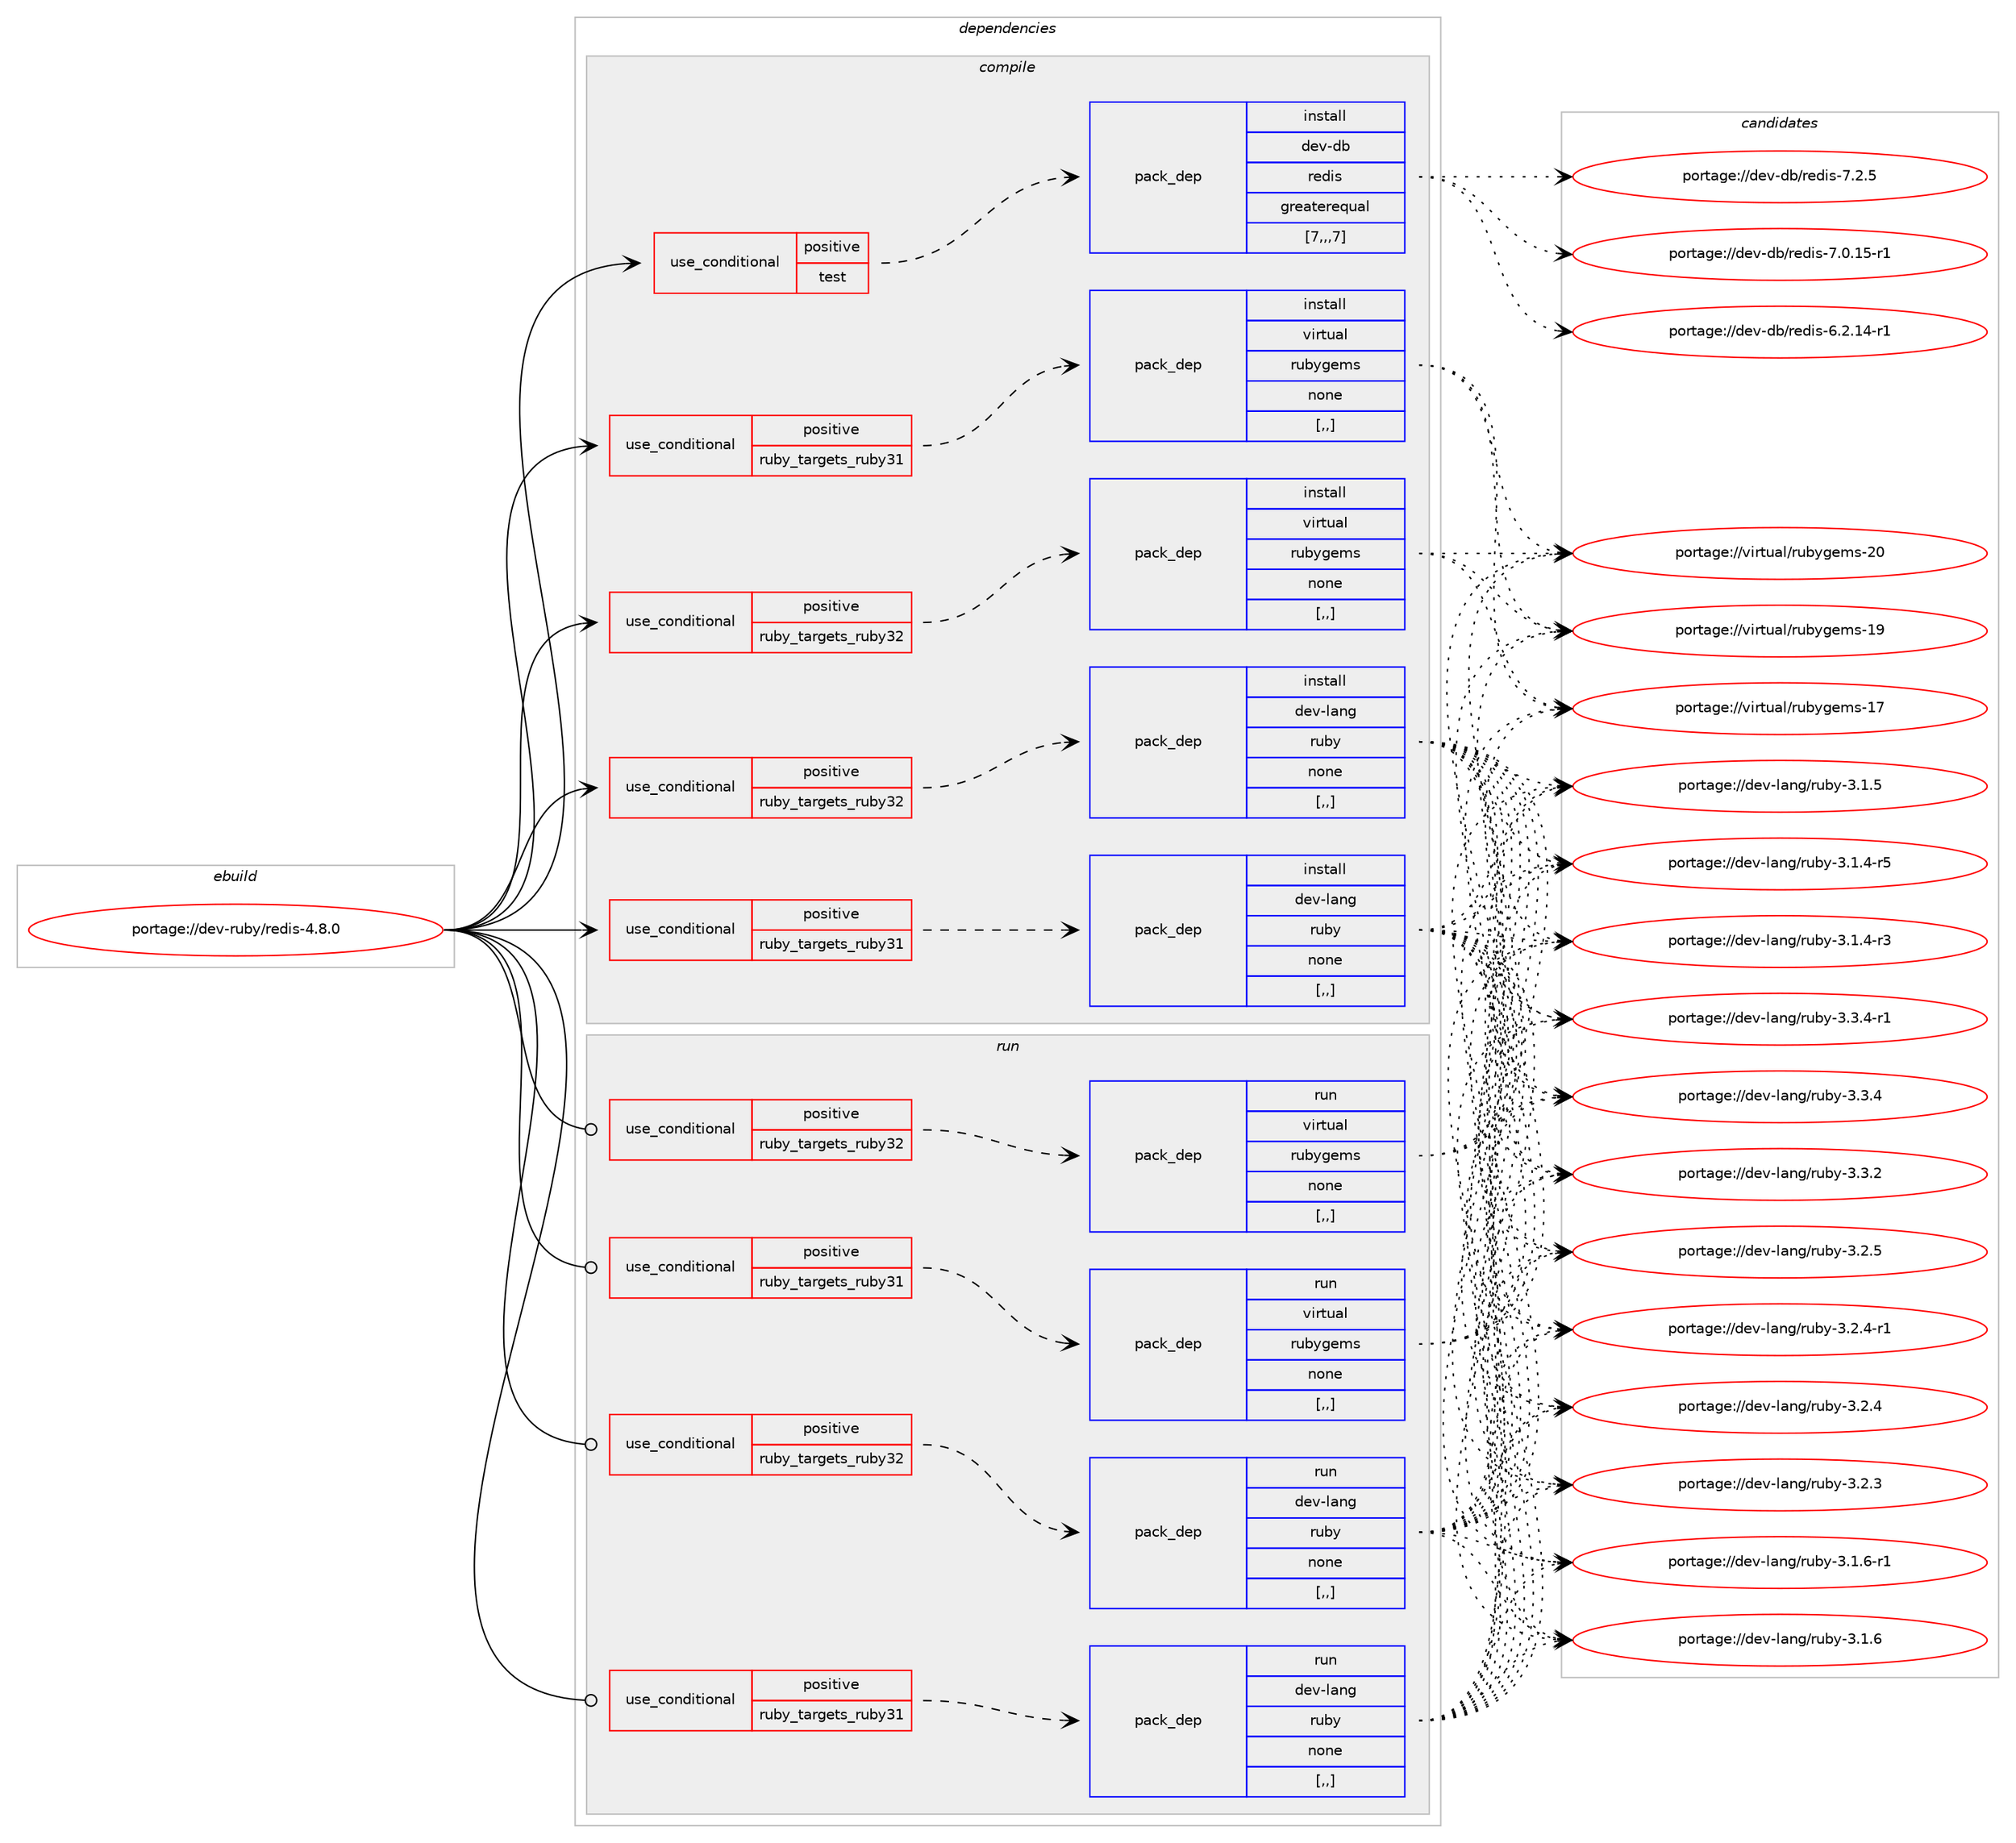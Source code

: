 digraph prolog {

# *************
# Graph options
# *************

newrank=true;
concentrate=true;
compound=true;
graph [rankdir=LR,fontname=Helvetica,fontsize=10,ranksep=1.5];#, ranksep=2.5, nodesep=0.2];
edge  [arrowhead=vee];
node  [fontname=Helvetica,fontsize=10];

# **********
# The ebuild
# **********

subgraph cluster_leftcol {
color=gray;
label=<<i>ebuild</i>>;
id [label="portage://dev-ruby/redis-4.8.0", color=red, width=4, href="../dev-ruby/redis-4.8.0.svg"];
}

# ****************
# The dependencies
# ****************

subgraph cluster_midcol {
color=gray;
label=<<i>dependencies</i>>;
subgraph cluster_compile {
fillcolor="#eeeeee";
style=filled;
label=<<i>compile</i>>;
subgraph cond54163 {
dependency197928 [label=<<TABLE BORDER="0" CELLBORDER="1" CELLSPACING="0" CELLPADDING="4"><TR><TD ROWSPAN="3" CELLPADDING="10">use_conditional</TD></TR><TR><TD>positive</TD></TR><TR><TD>ruby_targets_ruby31</TD></TR></TABLE>>, shape=none, color=red];
subgraph pack142408 {
dependency197929 [label=<<TABLE BORDER="0" CELLBORDER="1" CELLSPACING="0" CELLPADDING="4" WIDTH="220"><TR><TD ROWSPAN="6" CELLPADDING="30">pack_dep</TD></TR><TR><TD WIDTH="110">install</TD></TR><TR><TD>dev-lang</TD></TR><TR><TD>ruby</TD></TR><TR><TD>none</TD></TR><TR><TD>[,,]</TD></TR></TABLE>>, shape=none, color=blue];
}
dependency197928:e -> dependency197929:w [weight=20,style="dashed",arrowhead="vee"];
}
id:e -> dependency197928:w [weight=20,style="solid",arrowhead="vee"];
subgraph cond54164 {
dependency197930 [label=<<TABLE BORDER="0" CELLBORDER="1" CELLSPACING="0" CELLPADDING="4"><TR><TD ROWSPAN="3" CELLPADDING="10">use_conditional</TD></TR><TR><TD>positive</TD></TR><TR><TD>ruby_targets_ruby31</TD></TR></TABLE>>, shape=none, color=red];
subgraph pack142409 {
dependency197931 [label=<<TABLE BORDER="0" CELLBORDER="1" CELLSPACING="0" CELLPADDING="4" WIDTH="220"><TR><TD ROWSPAN="6" CELLPADDING="30">pack_dep</TD></TR><TR><TD WIDTH="110">install</TD></TR><TR><TD>virtual</TD></TR><TR><TD>rubygems</TD></TR><TR><TD>none</TD></TR><TR><TD>[,,]</TD></TR></TABLE>>, shape=none, color=blue];
}
dependency197930:e -> dependency197931:w [weight=20,style="dashed",arrowhead="vee"];
}
id:e -> dependency197930:w [weight=20,style="solid",arrowhead="vee"];
subgraph cond54165 {
dependency197932 [label=<<TABLE BORDER="0" CELLBORDER="1" CELLSPACING="0" CELLPADDING="4"><TR><TD ROWSPAN="3" CELLPADDING="10">use_conditional</TD></TR><TR><TD>positive</TD></TR><TR><TD>ruby_targets_ruby32</TD></TR></TABLE>>, shape=none, color=red];
subgraph pack142410 {
dependency197933 [label=<<TABLE BORDER="0" CELLBORDER="1" CELLSPACING="0" CELLPADDING="4" WIDTH="220"><TR><TD ROWSPAN="6" CELLPADDING="30">pack_dep</TD></TR><TR><TD WIDTH="110">install</TD></TR><TR><TD>dev-lang</TD></TR><TR><TD>ruby</TD></TR><TR><TD>none</TD></TR><TR><TD>[,,]</TD></TR></TABLE>>, shape=none, color=blue];
}
dependency197932:e -> dependency197933:w [weight=20,style="dashed",arrowhead="vee"];
}
id:e -> dependency197932:w [weight=20,style="solid",arrowhead="vee"];
subgraph cond54166 {
dependency197934 [label=<<TABLE BORDER="0" CELLBORDER="1" CELLSPACING="0" CELLPADDING="4"><TR><TD ROWSPAN="3" CELLPADDING="10">use_conditional</TD></TR><TR><TD>positive</TD></TR><TR><TD>ruby_targets_ruby32</TD></TR></TABLE>>, shape=none, color=red];
subgraph pack142411 {
dependency197935 [label=<<TABLE BORDER="0" CELLBORDER="1" CELLSPACING="0" CELLPADDING="4" WIDTH="220"><TR><TD ROWSPAN="6" CELLPADDING="30">pack_dep</TD></TR><TR><TD WIDTH="110">install</TD></TR><TR><TD>virtual</TD></TR><TR><TD>rubygems</TD></TR><TR><TD>none</TD></TR><TR><TD>[,,]</TD></TR></TABLE>>, shape=none, color=blue];
}
dependency197934:e -> dependency197935:w [weight=20,style="dashed",arrowhead="vee"];
}
id:e -> dependency197934:w [weight=20,style="solid",arrowhead="vee"];
subgraph cond54167 {
dependency197936 [label=<<TABLE BORDER="0" CELLBORDER="1" CELLSPACING="0" CELLPADDING="4"><TR><TD ROWSPAN="3" CELLPADDING="10">use_conditional</TD></TR><TR><TD>positive</TD></TR><TR><TD>test</TD></TR></TABLE>>, shape=none, color=red];
subgraph pack142412 {
dependency197937 [label=<<TABLE BORDER="0" CELLBORDER="1" CELLSPACING="0" CELLPADDING="4" WIDTH="220"><TR><TD ROWSPAN="6" CELLPADDING="30">pack_dep</TD></TR><TR><TD WIDTH="110">install</TD></TR><TR><TD>dev-db</TD></TR><TR><TD>redis</TD></TR><TR><TD>greaterequal</TD></TR><TR><TD>[7,,,7]</TD></TR></TABLE>>, shape=none, color=blue];
}
dependency197936:e -> dependency197937:w [weight=20,style="dashed",arrowhead="vee"];
}
id:e -> dependency197936:w [weight=20,style="solid",arrowhead="vee"];
}
subgraph cluster_compileandrun {
fillcolor="#eeeeee";
style=filled;
label=<<i>compile and run</i>>;
}
subgraph cluster_run {
fillcolor="#eeeeee";
style=filled;
label=<<i>run</i>>;
subgraph cond54168 {
dependency197938 [label=<<TABLE BORDER="0" CELLBORDER="1" CELLSPACING="0" CELLPADDING="4"><TR><TD ROWSPAN="3" CELLPADDING="10">use_conditional</TD></TR><TR><TD>positive</TD></TR><TR><TD>ruby_targets_ruby31</TD></TR></TABLE>>, shape=none, color=red];
subgraph pack142413 {
dependency197939 [label=<<TABLE BORDER="0" CELLBORDER="1" CELLSPACING="0" CELLPADDING="4" WIDTH="220"><TR><TD ROWSPAN="6" CELLPADDING="30">pack_dep</TD></TR><TR><TD WIDTH="110">run</TD></TR><TR><TD>dev-lang</TD></TR><TR><TD>ruby</TD></TR><TR><TD>none</TD></TR><TR><TD>[,,]</TD></TR></TABLE>>, shape=none, color=blue];
}
dependency197938:e -> dependency197939:w [weight=20,style="dashed",arrowhead="vee"];
}
id:e -> dependency197938:w [weight=20,style="solid",arrowhead="odot"];
subgraph cond54169 {
dependency197940 [label=<<TABLE BORDER="0" CELLBORDER="1" CELLSPACING="0" CELLPADDING="4"><TR><TD ROWSPAN="3" CELLPADDING="10">use_conditional</TD></TR><TR><TD>positive</TD></TR><TR><TD>ruby_targets_ruby31</TD></TR></TABLE>>, shape=none, color=red];
subgraph pack142414 {
dependency197941 [label=<<TABLE BORDER="0" CELLBORDER="1" CELLSPACING="0" CELLPADDING="4" WIDTH="220"><TR><TD ROWSPAN="6" CELLPADDING="30">pack_dep</TD></TR><TR><TD WIDTH="110">run</TD></TR><TR><TD>virtual</TD></TR><TR><TD>rubygems</TD></TR><TR><TD>none</TD></TR><TR><TD>[,,]</TD></TR></TABLE>>, shape=none, color=blue];
}
dependency197940:e -> dependency197941:w [weight=20,style="dashed",arrowhead="vee"];
}
id:e -> dependency197940:w [weight=20,style="solid",arrowhead="odot"];
subgraph cond54170 {
dependency197942 [label=<<TABLE BORDER="0" CELLBORDER="1" CELLSPACING="0" CELLPADDING="4"><TR><TD ROWSPAN="3" CELLPADDING="10">use_conditional</TD></TR><TR><TD>positive</TD></TR><TR><TD>ruby_targets_ruby32</TD></TR></TABLE>>, shape=none, color=red];
subgraph pack142415 {
dependency197943 [label=<<TABLE BORDER="0" CELLBORDER="1" CELLSPACING="0" CELLPADDING="4" WIDTH="220"><TR><TD ROWSPAN="6" CELLPADDING="30">pack_dep</TD></TR><TR><TD WIDTH="110">run</TD></TR><TR><TD>dev-lang</TD></TR><TR><TD>ruby</TD></TR><TR><TD>none</TD></TR><TR><TD>[,,]</TD></TR></TABLE>>, shape=none, color=blue];
}
dependency197942:e -> dependency197943:w [weight=20,style="dashed",arrowhead="vee"];
}
id:e -> dependency197942:w [weight=20,style="solid",arrowhead="odot"];
subgraph cond54171 {
dependency197944 [label=<<TABLE BORDER="0" CELLBORDER="1" CELLSPACING="0" CELLPADDING="4"><TR><TD ROWSPAN="3" CELLPADDING="10">use_conditional</TD></TR><TR><TD>positive</TD></TR><TR><TD>ruby_targets_ruby32</TD></TR></TABLE>>, shape=none, color=red];
subgraph pack142416 {
dependency197945 [label=<<TABLE BORDER="0" CELLBORDER="1" CELLSPACING="0" CELLPADDING="4" WIDTH="220"><TR><TD ROWSPAN="6" CELLPADDING="30">pack_dep</TD></TR><TR><TD WIDTH="110">run</TD></TR><TR><TD>virtual</TD></TR><TR><TD>rubygems</TD></TR><TR><TD>none</TD></TR><TR><TD>[,,]</TD></TR></TABLE>>, shape=none, color=blue];
}
dependency197944:e -> dependency197945:w [weight=20,style="dashed",arrowhead="vee"];
}
id:e -> dependency197944:w [weight=20,style="solid",arrowhead="odot"];
}
}

# **************
# The candidates
# **************

subgraph cluster_choices {
rank=same;
color=gray;
label=<<i>candidates</i>>;

subgraph choice142408 {
color=black;
nodesep=1;
choice100101118451089711010347114117981214551465146524511449 [label="portage://dev-lang/ruby-3.3.4-r1", color=red, width=4,href="../dev-lang/ruby-3.3.4-r1.svg"];
choice10010111845108971101034711411798121455146514652 [label="portage://dev-lang/ruby-3.3.4", color=red, width=4,href="../dev-lang/ruby-3.3.4.svg"];
choice10010111845108971101034711411798121455146514650 [label="portage://dev-lang/ruby-3.3.2", color=red, width=4,href="../dev-lang/ruby-3.3.2.svg"];
choice10010111845108971101034711411798121455146504653 [label="portage://dev-lang/ruby-3.2.5", color=red, width=4,href="../dev-lang/ruby-3.2.5.svg"];
choice100101118451089711010347114117981214551465046524511449 [label="portage://dev-lang/ruby-3.2.4-r1", color=red, width=4,href="../dev-lang/ruby-3.2.4-r1.svg"];
choice10010111845108971101034711411798121455146504652 [label="portage://dev-lang/ruby-3.2.4", color=red, width=4,href="../dev-lang/ruby-3.2.4.svg"];
choice10010111845108971101034711411798121455146504651 [label="portage://dev-lang/ruby-3.2.3", color=red, width=4,href="../dev-lang/ruby-3.2.3.svg"];
choice100101118451089711010347114117981214551464946544511449 [label="portage://dev-lang/ruby-3.1.6-r1", color=red, width=4,href="../dev-lang/ruby-3.1.6-r1.svg"];
choice10010111845108971101034711411798121455146494654 [label="portage://dev-lang/ruby-3.1.6", color=red, width=4,href="../dev-lang/ruby-3.1.6.svg"];
choice10010111845108971101034711411798121455146494653 [label="portage://dev-lang/ruby-3.1.5", color=red, width=4,href="../dev-lang/ruby-3.1.5.svg"];
choice100101118451089711010347114117981214551464946524511453 [label="portage://dev-lang/ruby-3.1.4-r5", color=red, width=4,href="../dev-lang/ruby-3.1.4-r5.svg"];
choice100101118451089711010347114117981214551464946524511451 [label="portage://dev-lang/ruby-3.1.4-r3", color=red, width=4,href="../dev-lang/ruby-3.1.4-r3.svg"];
dependency197929:e -> choice100101118451089711010347114117981214551465146524511449:w [style=dotted,weight="100"];
dependency197929:e -> choice10010111845108971101034711411798121455146514652:w [style=dotted,weight="100"];
dependency197929:e -> choice10010111845108971101034711411798121455146514650:w [style=dotted,weight="100"];
dependency197929:e -> choice10010111845108971101034711411798121455146504653:w [style=dotted,weight="100"];
dependency197929:e -> choice100101118451089711010347114117981214551465046524511449:w [style=dotted,weight="100"];
dependency197929:e -> choice10010111845108971101034711411798121455146504652:w [style=dotted,weight="100"];
dependency197929:e -> choice10010111845108971101034711411798121455146504651:w [style=dotted,weight="100"];
dependency197929:e -> choice100101118451089711010347114117981214551464946544511449:w [style=dotted,weight="100"];
dependency197929:e -> choice10010111845108971101034711411798121455146494654:w [style=dotted,weight="100"];
dependency197929:e -> choice10010111845108971101034711411798121455146494653:w [style=dotted,weight="100"];
dependency197929:e -> choice100101118451089711010347114117981214551464946524511453:w [style=dotted,weight="100"];
dependency197929:e -> choice100101118451089711010347114117981214551464946524511451:w [style=dotted,weight="100"];
}
subgraph choice142409 {
color=black;
nodesep=1;
choice118105114116117971084711411798121103101109115455048 [label="portage://virtual/rubygems-20", color=red, width=4,href="../virtual/rubygems-20.svg"];
choice118105114116117971084711411798121103101109115454957 [label="portage://virtual/rubygems-19", color=red, width=4,href="../virtual/rubygems-19.svg"];
choice118105114116117971084711411798121103101109115454955 [label="portage://virtual/rubygems-17", color=red, width=4,href="../virtual/rubygems-17.svg"];
dependency197931:e -> choice118105114116117971084711411798121103101109115455048:w [style=dotted,weight="100"];
dependency197931:e -> choice118105114116117971084711411798121103101109115454957:w [style=dotted,weight="100"];
dependency197931:e -> choice118105114116117971084711411798121103101109115454955:w [style=dotted,weight="100"];
}
subgraph choice142410 {
color=black;
nodesep=1;
choice100101118451089711010347114117981214551465146524511449 [label="portage://dev-lang/ruby-3.3.4-r1", color=red, width=4,href="../dev-lang/ruby-3.3.4-r1.svg"];
choice10010111845108971101034711411798121455146514652 [label="portage://dev-lang/ruby-3.3.4", color=red, width=4,href="../dev-lang/ruby-3.3.4.svg"];
choice10010111845108971101034711411798121455146514650 [label="portage://dev-lang/ruby-3.3.2", color=red, width=4,href="../dev-lang/ruby-3.3.2.svg"];
choice10010111845108971101034711411798121455146504653 [label="portage://dev-lang/ruby-3.2.5", color=red, width=4,href="../dev-lang/ruby-3.2.5.svg"];
choice100101118451089711010347114117981214551465046524511449 [label="portage://dev-lang/ruby-3.2.4-r1", color=red, width=4,href="../dev-lang/ruby-3.2.4-r1.svg"];
choice10010111845108971101034711411798121455146504652 [label="portage://dev-lang/ruby-3.2.4", color=red, width=4,href="../dev-lang/ruby-3.2.4.svg"];
choice10010111845108971101034711411798121455146504651 [label="portage://dev-lang/ruby-3.2.3", color=red, width=4,href="../dev-lang/ruby-3.2.3.svg"];
choice100101118451089711010347114117981214551464946544511449 [label="portage://dev-lang/ruby-3.1.6-r1", color=red, width=4,href="../dev-lang/ruby-3.1.6-r1.svg"];
choice10010111845108971101034711411798121455146494654 [label="portage://dev-lang/ruby-3.1.6", color=red, width=4,href="../dev-lang/ruby-3.1.6.svg"];
choice10010111845108971101034711411798121455146494653 [label="portage://dev-lang/ruby-3.1.5", color=red, width=4,href="../dev-lang/ruby-3.1.5.svg"];
choice100101118451089711010347114117981214551464946524511453 [label="portage://dev-lang/ruby-3.1.4-r5", color=red, width=4,href="../dev-lang/ruby-3.1.4-r5.svg"];
choice100101118451089711010347114117981214551464946524511451 [label="portage://dev-lang/ruby-3.1.4-r3", color=red, width=4,href="../dev-lang/ruby-3.1.4-r3.svg"];
dependency197933:e -> choice100101118451089711010347114117981214551465146524511449:w [style=dotted,weight="100"];
dependency197933:e -> choice10010111845108971101034711411798121455146514652:w [style=dotted,weight="100"];
dependency197933:e -> choice10010111845108971101034711411798121455146514650:w [style=dotted,weight="100"];
dependency197933:e -> choice10010111845108971101034711411798121455146504653:w [style=dotted,weight="100"];
dependency197933:e -> choice100101118451089711010347114117981214551465046524511449:w [style=dotted,weight="100"];
dependency197933:e -> choice10010111845108971101034711411798121455146504652:w [style=dotted,weight="100"];
dependency197933:e -> choice10010111845108971101034711411798121455146504651:w [style=dotted,weight="100"];
dependency197933:e -> choice100101118451089711010347114117981214551464946544511449:w [style=dotted,weight="100"];
dependency197933:e -> choice10010111845108971101034711411798121455146494654:w [style=dotted,weight="100"];
dependency197933:e -> choice10010111845108971101034711411798121455146494653:w [style=dotted,weight="100"];
dependency197933:e -> choice100101118451089711010347114117981214551464946524511453:w [style=dotted,weight="100"];
dependency197933:e -> choice100101118451089711010347114117981214551464946524511451:w [style=dotted,weight="100"];
}
subgraph choice142411 {
color=black;
nodesep=1;
choice118105114116117971084711411798121103101109115455048 [label="portage://virtual/rubygems-20", color=red, width=4,href="../virtual/rubygems-20.svg"];
choice118105114116117971084711411798121103101109115454957 [label="portage://virtual/rubygems-19", color=red, width=4,href="../virtual/rubygems-19.svg"];
choice118105114116117971084711411798121103101109115454955 [label="portage://virtual/rubygems-17", color=red, width=4,href="../virtual/rubygems-17.svg"];
dependency197935:e -> choice118105114116117971084711411798121103101109115455048:w [style=dotted,weight="100"];
dependency197935:e -> choice118105114116117971084711411798121103101109115454957:w [style=dotted,weight="100"];
dependency197935:e -> choice118105114116117971084711411798121103101109115454955:w [style=dotted,weight="100"];
}
subgraph choice142412 {
color=black;
nodesep=1;
choice100101118451009847114101100105115455546504653 [label="portage://dev-db/redis-7.2.5", color=red, width=4,href="../dev-db/redis-7.2.5.svg"];
choice100101118451009847114101100105115455546484649534511449 [label="portage://dev-db/redis-7.0.15-r1", color=red, width=4,href="../dev-db/redis-7.0.15-r1.svg"];
choice100101118451009847114101100105115455446504649524511449 [label="portage://dev-db/redis-6.2.14-r1", color=red, width=4,href="../dev-db/redis-6.2.14-r1.svg"];
dependency197937:e -> choice100101118451009847114101100105115455546504653:w [style=dotted,weight="100"];
dependency197937:e -> choice100101118451009847114101100105115455546484649534511449:w [style=dotted,weight="100"];
dependency197937:e -> choice100101118451009847114101100105115455446504649524511449:w [style=dotted,weight="100"];
}
subgraph choice142413 {
color=black;
nodesep=1;
choice100101118451089711010347114117981214551465146524511449 [label="portage://dev-lang/ruby-3.3.4-r1", color=red, width=4,href="../dev-lang/ruby-3.3.4-r1.svg"];
choice10010111845108971101034711411798121455146514652 [label="portage://dev-lang/ruby-3.3.4", color=red, width=4,href="../dev-lang/ruby-3.3.4.svg"];
choice10010111845108971101034711411798121455146514650 [label="portage://dev-lang/ruby-3.3.2", color=red, width=4,href="../dev-lang/ruby-3.3.2.svg"];
choice10010111845108971101034711411798121455146504653 [label="portage://dev-lang/ruby-3.2.5", color=red, width=4,href="../dev-lang/ruby-3.2.5.svg"];
choice100101118451089711010347114117981214551465046524511449 [label="portage://dev-lang/ruby-3.2.4-r1", color=red, width=4,href="../dev-lang/ruby-3.2.4-r1.svg"];
choice10010111845108971101034711411798121455146504652 [label="portage://dev-lang/ruby-3.2.4", color=red, width=4,href="../dev-lang/ruby-3.2.4.svg"];
choice10010111845108971101034711411798121455146504651 [label="portage://dev-lang/ruby-3.2.3", color=red, width=4,href="../dev-lang/ruby-3.2.3.svg"];
choice100101118451089711010347114117981214551464946544511449 [label="portage://dev-lang/ruby-3.1.6-r1", color=red, width=4,href="../dev-lang/ruby-3.1.6-r1.svg"];
choice10010111845108971101034711411798121455146494654 [label="portage://dev-lang/ruby-3.1.6", color=red, width=4,href="../dev-lang/ruby-3.1.6.svg"];
choice10010111845108971101034711411798121455146494653 [label="portage://dev-lang/ruby-3.1.5", color=red, width=4,href="../dev-lang/ruby-3.1.5.svg"];
choice100101118451089711010347114117981214551464946524511453 [label="portage://dev-lang/ruby-3.1.4-r5", color=red, width=4,href="../dev-lang/ruby-3.1.4-r5.svg"];
choice100101118451089711010347114117981214551464946524511451 [label="portage://dev-lang/ruby-3.1.4-r3", color=red, width=4,href="../dev-lang/ruby-3.1.4-r3.svg"];
dependency197939:e -> choice100101118451089711010347114117981214551465146524511449:w [style=dotted,weight="100"];
dependency197939:e -> choice10010111845108971101034711411798121455146514652:w [style=dotted,weight="100"];
dependency197939:e -> choice10010111845108971101034711411798121455146514650:w [style=dotted,weight="100"];
dependency197939:e -> choice10010111845108971101034711411798121455146504653:w [style=dotted,weight="100"];
dependency197939:e -> choice100101118451089711010347114117981214551465046524511449:w [style=dotted,weight="100"];
dependency197939:e -> choice10010111845108971101034711411798121455146504652:w [style=dotted,weight="100"];
dependency197939:e -> choice10010111845108971101034711411798121455146504651:w [style=dotted,weight="100"];
dependency197939:e -> choice100101118451089711010347114117981214551464946544511449:w [style=dotted,weight="100"];
dependency197939:e -> choice10010111845108971101034711411798121455146494654:w [style=dotted,weight="100"];
dependency197939:e -> choice10010111845108971101034711411798121455146494653:w [style=dotted,weight="100"];
dependency197939:e -> choice100101118451089711010347114117981214551464946524511453:w [style=dotted,weight="100"];
dependency197939:e -> choice100101118451089711010347114117981214551464946524511451:w [style=dotted,weight="100"];
}
subgraph choice142414 {
color=black;
nodesep=1;
choice118105114116117971084711411798121103101109115455048 [label="portage://virtual/rubygems-20", color=red, width=4,href="../virtual/rubygems-20.svg"];
choice118105114116117971084711411798121103101109115454957 [label="portage://virtual/rubygems-19", color=red, width=4,href="../virtual/rubygems-19.svg"];
choice118105114116117971084711411798121103101109115454955 [label="portage://virtual/rubygems-17", color=red, width=4,href="../virtual/rubygems-17.svg"];
dependency197941:e -> choice118105114116117971084711411798121103101109115455048:w [style=dotted,weight="100"];
dependency197941:e -> choice118105114116117971084711411798121103101109115454957:w [style=dotted,weight="100"];
dependency197941:e -> choice118105114116117971084711411798121103101109115454955:w [style=dotted,weight="100"];
}
subgraph choice142415 {
color=black;
nodesep=1;
choice100101118451089711010347114117981214551465146524511449 [label="portage://dev-lang/ruby-3.3.4-r1", color=red, width=4,href="../dev-lang/ruby-3.3.4-r1.svg"];
choice10010111845108971101034711411798121455146514652 [label="portage://dev-lang/ruby-3.3.4", color=red, width=4,href="../dev-lang/ruby-3.3.4.svg"];
choice10010111845108971101034711411798121455146514650 [label="portage://dev-lang/ruby-3.3.2", color=red, width=4,href="../dev-lang/ruby-3.3.2.svg"];
choice10010111845108971101034711411798121455146504653 [label="portage://dev-lang/ruby-3.2.5", color=red, width=4,href="../dev-lang/ruby-3.2.5.svg"];
choice100101118451089711010347114117981214551465046524511449 [label="portage://dev-lang/ruby-3.2.4-r1", color=red, width=4,href="../dev-lang/ruby-3.2.4-r1.svg"];
choice10010111845108971101034711411798121455146504652 [label="portage://dev-lang/ruby-3.2.4", color=red, width=4,href="../dev-lang/ruby-3.2.4.svg"];
choice10010111845108971101034711411798121455146504651 [label="portage://dev-lang/ruby-3.2.3", color=red, width=4,href="../dev-lang/ruby-3.2.3.svg"];
choice100101118451089711010347114117981214551464946544511449 [label="portage://dev-lang/ruby-3.1.6-r1", color=red, width=4,href="../dev-lang/ruby-3.1.6-r1.svg"];
choice10010111845108971101034711411798121455146494654 [label="portage://dev-lang/ruby-3.1.6", color=red, width=4,href="../dev-lang/ruby-3.1.6.svg"];
choice10010111845108971101034711411798121455146494653 [label="portage://dev-lang/ruby-3.1.5", color=red, width=4,href="../dev-lang/ruby-3.1.5.svg"];
choice100101118451089711010347114117981214551464946524511453 [label="portage://dev-lang/ruby-3.1.4-r5", color=red, width=4,href="../dev-lang/ruby-3.1.4-r5.svg"];
choice100101118451089711010347114117981214551464946524511451 [label="portage://dev-lang/ruby-3.1.4-r3", color=red, width=4,href="../dev-lang/ruby-3.1.4-r3.svg"];
dependency197943:e -> choice100101118451089711010347114117981214551465146524511449:w [style=dotted,weight="100"];
dependency197943:e -> choice10010111845108971101034711411798121455146514652:w [style=dotted,weight="100"];
dependency197943:e -> choice10010111845108971101034711411798121455146514650:w [style=dotted,weight="100"];
dependency197943:e -> choice10010111845108971101034711411798121455146504653:w [style=dotted,weight="100"];
dependency197943:e -> choice100101118451089711010347114117981214551465046524511449:w [style=dotted,weight="100"];
dependency197943:e -> choice10010111845108971101034711411798121455146504652:w [style=dotted,weight="100"];
dependency197943:e -> choice10010111845108971101034711411798121455146504651:w [style=dotted,weight="100"];
dependency197943:e -> choice100101118451089711010347114117981214551464946544511449:w [style=dotted,weight="100"];
dependency197943:e -> choice10010111845108971101034711411798121455146494654:w [style=dotted,weight="100"];
dependency197943:e -> choice10010111845108971101034711411798121455146494653:w [style=dotted,weight="100"];
dependency197943:e -> choice100101118451089711010347114117981214551464946524511453:w [style=dotted,weight="100"];
dependency197943:e -> choice100101118451089711010347114117981214551464946524511451:w [style=dotted,weight="100"];
}
subgraph choice142416 {
color=black;
nodesep=1;
choice118105114116117971084711411798121103101109115455048 [label="portage://virtual/rubygems-20", color=red, width=4,href="../virtual/rubygems-20.svg"];
choice118105114116117971084711411798121103101109115454957 [label="portage://virtual/rubygems-19", color=red, width=4,href="../virtual/rubygems-19.svg"];
choice118105114116117971084711411798121103101109115454955 [label="portage://virtual/rubygems-17", color=red, width=4,href="../virtual/rubygems-17.svg"];
dependency197945:e -> choice118105114116117971084711411798121103101109115455048:w [style=dotted,weight="100"];
dependency197945:e -> choice118105114116117971084711411798121103101109115454957:w [style=dotted,weight="100"];
dependency197945:e -> choice118105114116117971084711411798121103101109115454955:w [style=dotted,weight="100"];
}
}

}
